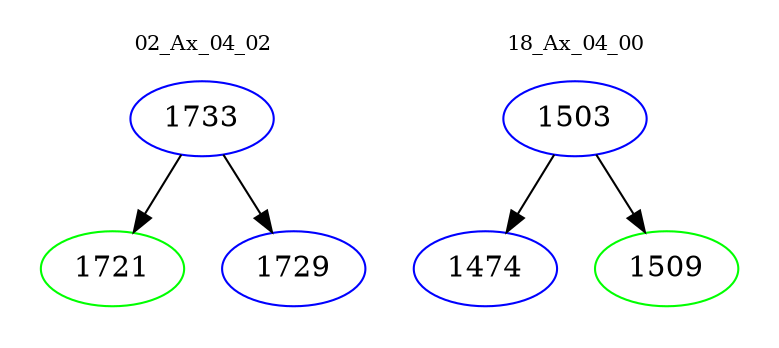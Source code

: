 digraph{
subgraph cluster_0 {
color = white
label = "02_Ax_04_02";
fontsize=10;
T0_1733 [label="1733", color="blue"]
T0_1733 -> T0_1721 [color="black"]
T0_1721 [label="1721", color="green"]
T0_1733 -> T0_1729 [color="black"]
T0_1729 [label="1729", color="blue"]
}
subgraph cluster_1 {
color = white
label = "18_Ax_04_00";
fontsize=10;
T1_1503 [label="1503", color="blue"]
T1_1503 -> T1_1474 [color="black"]
T1_1474 [label="1474", color="blue"]
T1_1503 -> T1_1509 [color="black"]
T1_1509 [label="1509", color="green"]
}
}

